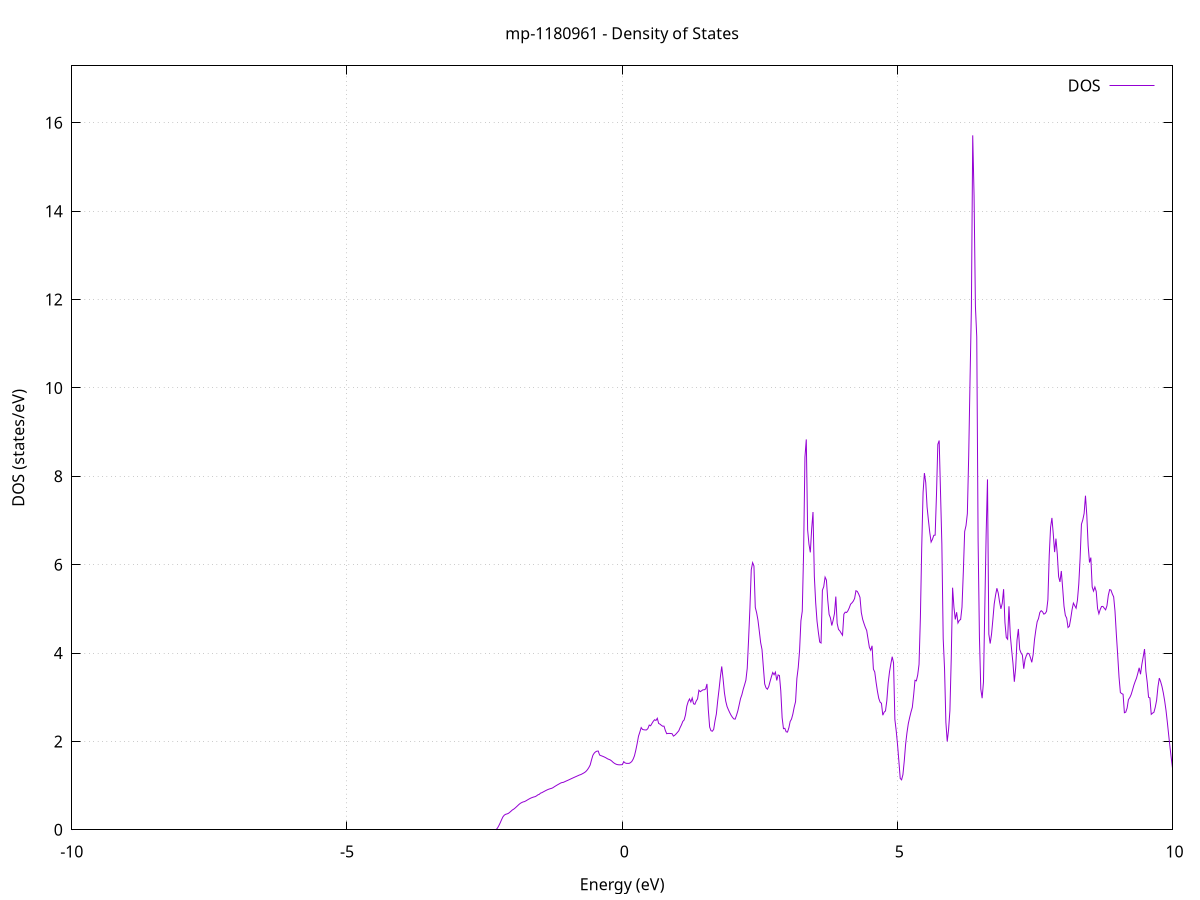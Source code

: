 set title 'mp-1180961 - Density of States'
set xlabel 'Energy (eV)'
set ylabel 'DOS (states/eV)'
set grid
set xrange [-10:10]
set yrange [0:17.287]
set xzeroaxis lt -1
set terminal png size 800,600
set output 'mp-1180961_dos_gnuplot.png'
plot '-' using 1:2 with lines title 'DOS'
-34.652000 0.000000
-34.627600 0.000000
-34.603200 0.000000
-34.578800 0.000000
-34.554400 0.000000
-34.530000 0.000000
-34.505600 0.000000
-34.481200 0.000000
-34.456900 0.000000
-34.432500 0.000000
-34.408100 0.000000
-34.383700 0.000000
-34.359300 0.000000
-34.334900 0.000000
-34.310500 0.000000
-34.286100 0.000000
-34.261700 0.000000
-34.237400 0.000000
-34.213000 0.000000
-34.188600 0.000000
-34.164200 0.000000
-34.139800 0.000000
-34.115400 0.000000
-34.091000 0.000000
-34.066600 0.000000
-34.042200 0.000000
-34.017900 0.000000
-33.993500 0.000000
-33.969100 0.000000
-33.944700 0.000000
-33.920300 0.000000
-33.895900 0.000000
-33.871500 0.000000
-33.847100 0.000000
-33.822700 0.000000
-33.798400 0.000000
-33.774000 0.000000
-33.749600 0.000000
-33.725200 0.000000
-33.700800 0.000000
-33.676400 0.000000
-33.652000 0.000000
-33.627600 0.000000
-33.603200 0.000000
-33.578900 0.000000
-33.554500 0.000000
-33.530100 0.000000
-33.505700 0.000000
-33.481300 0.000000
-33.456900 0.000000
-33.432500 0.000000
-33.408100 0.000000
-33.383700 0.000000
-33.359400 0.000000
-33.335000 0.000000
-33.310600 0.000000
-33.286200 0.000000
-33.261800 0.000000
-33.237400 0.000000
-33.213000 0.000000
-33.188600 0.000000
-33.164200 0.000000
-33.139900 0.000000
-33.115500 0.000000
-33.091100 0.000000
-33.066700 0.000000
-33.042300 0.000000
-33.017900 0.000000
-32.993500 0.000000
-32.969100 0.000000
-32.944700 0.000000
-32.920400 0.000000
-32.896000 0.000000
-32.871600 0.000000
-32.847200 0.000000
-32.822800 0.000000
-32.798400 0.000000
-32.774000 0.000000
-32.749600 0.000000
-32.725200 0.000000
-32.700900 0.000000
-32.676500 0.000000
-32.652100 0.000000
-32.627700 0.000000
-32.603300 0.000000
-32.578900 0.000000
-32.554500 0.000000
-32.530100 0.000000
-32.505700 0.000000
-32.481400 0.000000
-32.457000 0.000000
-32.432600 265.397000
-32.408200 0.000000
-32.383800 0.000000
-32.359400 0.000000
-32.335000 0.000000
-32.310600 0.000000
-32.286200 0.000000
-32.261900 0.000000
-32.237500 0.000000
-32.213100 0.000000
-32.188700 0.000000
-32.164300 0.000000
-32.139900 0.000000
-32.115500 0.000000
-32.091100 0.000000
-32.066700 0.000000
-32.042400 0.000000
-32.018000 0.000000
-31.993600 0.000000
-31.969200 0.000000
-31.944800 0.000000
-31.920400 0.000000
-31.896000 0.000000
-31.871600 0.000000
-31.847200 0.000000
-31.822900 0.000000
-31.798500 0.000000
-31.774100 0.000000
-31.749700 0.000000
-31.725300 0.000000
-31.700900 0.000000
-31.676500 0.000000
-31.652100 0.000000
-31.627700 0.000000
-31.603400 0.000000
-31.579000 0.000000
-31.554600 0.000000
-31.530200 0.000000
-31.505800 0.000000
-31.481400 0.000000
-31.457000 0.000000
-31.432600 0.000000
-31.408200 0.000000
-31.383900 0.000000
-31.359500 0.000000
-31.335100 0.000000
-31.310700 0.000000
-31.286300 0.000000
-31.261900 0.000000
-31.237500 0.000000
-31.213100 0.000000
-31.188700 0.000000
-31.164400 0.000000
-31.140000 0.000000
-31.115600 0.000000
-31.091200 0.000000
-31.066800 0.000000
-31.042400 0.000000
-31.018000 0.000000
-30.993600 0.000000
-30.969200 0.000000
-30.944900 0.000000
-30.920500 0.000000
-30.896100 0.000000
-30.871700 0.000000
-30.847300 0.000000
-30.822900 0.000000
-30.798500 0.000000
-30.774100 0.000000
-30.749700 0.000000
-30.725400 0.000000
-30.701000 0.000000
-30.676600 0.000000
-30.652200 0.000000
-30.627800 0.000000
-30.603400 0.000000
-30.579000 0.000000
-30.554600 0.000000
-30.530200 0.000000
-30.505900 0.000000
-30.481500 0.000000
-30.457100 0.000000
-30.432700 0.000000
-30.408300 0.000000
-30.383900 0.000000
-30.359500 0.000000
-30.335100 0.000000
-30.310700 0.000000
-30.286400 0.000000
-30.262000 0.000000
-30.237600 0.000000
-30.213200 0.000000
-30.188800 0.000000
-30.164400 0.000000
-30.140000 0.000000
-30.115600 0.000000
-30.091200 0.000000
-30.066900 0.000000
-30.042500 0.000000
-30.018100 0.000000
-29.993700 0.000000
-29.969300 0.000000
-29.944900 0.000000
-29.920500 0.000000
-29.896100 0.000000
-29.871700 0.000000
-29.847400 0.000000
-29.823000 0.000000
-29.798600 0.000000
-29.774200 0.000000
-29.749800 0.000000
-29.725400 0.000000
-29.701000 0.000000
-29.676600 0.000000
-29.652200 0.000000
-29.627900 0.000000
-29.603500 0.000000
-29.579100 0.000000
-29.554700 0.000000
-29.530300 0.000000
-29.505900 0.000000
-29.481500 0.000000
-29.457100 0.000000
-29.432700 0.000000
-29.408400 0.000000
-29.384000 0.000000
-29.359600 0.000000
-29.335200 0.000000
-29.310800 0.000000
-29.286400 0.000000
-29.262000 0.000000
-29.237600 0.000000
-29.213200 0.000000
-29.188900 0.000000
-29.164500 0.000000
-29.140100 0.000000
-29.115700 0.000000
-29.091300 0.000000
-29.066900 0.000000
-29.042500 0.000000
-29.018100 0.000000
-28.993700 0.000000
-28.969400 0.000000
-28.945000 0.000000
-28.920600 0.000000
-28.896200 0.000000
-28.871800 0.000000
-28.847400 0.000000
-28.823000 0.000000
-28.798600 0.000000
-28.774200 0.000000
-28.749900 0.000000
-28.725500 0.000000
-28.701100 0.000000
-28.676700 0.000000
-28.652300 0.000000
-28.627900 0.000000
-28.603500 0.000000
-28.579100 0.000000
-28.554700 0.000000
-28.530400 0.000000
-28.506000 0.000000
-28.481600 0.000000
-28.457200 0.000000
-28.432800 0.000000
-28.408400 0.000000
-28.384000 0.000000
-28.359600 0.000000
-28.335200 0.000000
-28.310900 0.000000
-28.286500 0.000000
-28.262100 0.000000
-28.237700 0.000000
-28.213300 0.000000
-28.188900 0.000000
-28.164500 0.000000
-28.140100 0.000000
-28.115700 0.000000
-28.091400 0.000000
-28.067000 0.000000
-28.042600 0.000000
-28.018200 0.000000
-27.993800 0.000000
-27.969400 0.000000
-27.945000 0.000000
-27.920600 0.000000
-27.896200 0.000000
-27.871900 0.000000
-27.847500 0.000000
-27.823100 0.000000
-27.798700 0.000000
-27.774300 0.000000
-27.749900 0.000000
-27.725500 0.000000
-27.701100 0.000000
-27.676700 0.000000
-27.652400 0.000000
-27.628000 0.000000
-27.603600 0.000000
-27.579200 0.000000
-27.554800 0.000000
-27.530400 0.000000
-27.506000 0.000000
-27.481600 0.000000
-27.457200 0.000000
-27.432900 0.000000
-27.408500 0.000000
-27.384100 0.000000
-27.359700 0.000000
-27.335300 0.000000
-27.310900 0.000000
-27.286500 0.000000
-27.262100 0.000000
-27.237700 0.000000
-27.213400 0.000000
-27.189000 0.000000
-27.164600 0.000000
-27.140200 0.000000
-27.115800 0.000000
-27.091400 0.000000
-27.067000 0.000000
-27.042600 0.000000
-27.018200 0.000000
-26.993900 0.000000
-26.969500 0.000000
-26.945100 0.000000
-26.920700 0.000000
-26.896300 0.000000
-26.871900 0.000000
-26.847500 0.000000
-26.823100 0.000000
-26.798700 0.000000
-26.774400 0.000000
-26.750000 0.000000
-26.725600 0.000000
-26.701200 0.000000
-26.676800 0.000000
-26.652400 0.000000
-26.628000 0.000000
-26.603600 0.000000
-26.579200 0.000000
-26.554900 0.000000
-26.530500 0.000000
-26.506100 0.000000
-26.481700 0.000000
-26.457300 0.000000
-26.432900 0.000000
-26.408500 0.000000
-26.384100 0.000000
-26.359700 0.000000
-26.335400 0.000000
-26.311000 0.000000
-26.286600 0.000000
-26.262200 0.000000
-26.237800 0.000000
-26.213400 0.000000
-26.189000 0.000000
-26.164600 0.000000
-26.140200 0.000000
-26.115900 0.000000
-26.091500 0.000000
-26.067100 0.000000
-26.042700 0.000000
-26.018300 0.000000
-25.993900 0.000000
-25.969500 0.000000
-25.945100 0.000000
-25.920700 0.000000
-25.896400 0.000000
-25.872000 0.000000
-25.847600 0.000000
-25.823200 0.000000
-25.798800 0.000000
-25.774400 0.000000
-25.750000 0.000000
-25.725600 0.000000
-25.701200 0.000000
-25.676900 0.000000
-25.652500 0.000000
-25.628100 0.000000
-25.603700 0.000000
-25.579300 0.000000
-25.554900 0.000000
-25.530500 0.000000
-25.506100 0.000000
-25.481700 0.000000
-25.457400 0.000000
-25.433000 0.000000
-25.408600 0.000000
-25.384200 0.000000
-25.359800 0.000000
-25.335400 0.000000
-25.311000 0.000000
-25.286600 0.000000
-25.262200 0.000000
-25.237900 0.000000
-25.213500 0.000000
-25.189100 0.000000
-25.164700 0.000000
-25.140300 0.000000
-25.115900 0.000000
-25.091500 0.000000
-25.067100 0.000000
-25.042700 0.000000
-25.018400 0.000000
-24.994000 0.000000
-24.969600 0.000000
-24.945200 0.000000
-24.920800 0.000000
-24.896400 0.000000
-24.872000 0.000000
-24.847600 0.000000
-24.823200 0.000000
-24.798900 0.000000
-24.774500 0.000000
-24.750100 0.000000
-24.725700 0.000000
-24.701300 0.000000
-24.676900 0.000000
-24.652500 0.000000
-24.628100 0.000000
-24.603700 0.000000
-24.579400 0.000000
-24.555000 0.000000
-24.530600 0.000000
-24.506200 0.000000
-24.481800 0.000000
-24.457400 0.000000
-24.433000 0.000000
-24.408600 0.000000
-24.384200 0.000000
-24.359900 0.000000
-24.335500 0.000000
-24.311100 0.000000
-24.286700 0.000000
-24.262300 0.000000
-24.237900 0.000000
-24.213500 0.000000
-24.189100 0.000000
-24.164700 0.000000
-24.140400 0.000000
-24.116000 0.000000
-24.091600 0.000000
-24.067200 0.000000
-24.042800 0.000000
-24.018400 0.000000
-23.994000 0.000000
-23.969600 0.000000
-23.945200 0.000000
-23.920900 0.000000
-23.896500 0.000000
-23.872100 0.000000
-23.847700 0.000000
-23.823300 0.000000
-23.798900 0.000000
-23.774500 0.000000
-23.750100 0.000000
-23.725700 0.000000
-23.701400 0.000000
-23.677000 0.000000
-23.652600 0.000000
-23.628200 0.000000
-23.603800 0.000000
-23.579400 0.000000
-23.555000 0.000000
-23.530600 0.000000
-23.506200 0.000000
-23.481900 0.000000
-23.457500 0.000000
-23.433100 0.000000
-23.408700 0.000000
-23.384300 0.000000
-23.359900 0.000000
-23.335500 0.000000
-23.311100 0.000000
-23.286700 0.000000
-23.262400 0.000000
-23.238000 0.000000
-23.213600 0.000000
-23.189200 0.000000
-23.164800 0.000000
-23.140400 0.000000
-23.116000 0.000000
-23.091600 0.000000
-23.067200 0.000000
-23.042900 0.000000
-23.018500 0.000000
-22.994100 0.000000
-22.969700 0.000000
-22.945300 0.000000
-22.920900 0.000000
-22.896500 0.000000
-22.872100 0.000000
-22.847700 0.000000
-22.823400 0.000000
-22.799000 0.000000
-22.774600 0.000000
-22.750200 0.000000
-22.725800 0.000000
-22.701400 0.000000
-22.677000 0.000000
-22.652600 0.000000
-22.628200 0.000000
-22.603900 0.000000
-22.579500 0.000000
-22.555100 0.000000
-22.530700 0.000000
-22.506300 0.000000
-22.481900 0.000000
-22.457500 0.000000
-22.433100 0.000000
-22.408700 0.000000
-22.384400 0.000000
-22.360000 0.000000
-22.335600 0.000000
-22.311200 0.000000
-22.286800 0.000000
-22.262400 0.000000
-22.238000 0.000000
-22.213600 0.000000
-22.189200 0.000000
-22.164900 0.000000
-22.140500 0.000000
-22.116100 0.000000
-22.091700 0.000000
-22.067300 0.000000
-22.042900 0.000000
-22.018500 0.000000
-21.994100 0.000000
-21.969700 0.000000
-21.945400 0.000000
-21.921000 0.000000
-21.896600 0.000000
-21.872200 0.000000
-21.847800 0.000000
-21.823400 0.000000
-21.799000 0.000000
-21.774600 0.000000
-21.750200 0.000000
-21.725900 0.000000
-21.701500 0.000000
-21.677100 0.000000
-21.652700 0.000000
-21.628300 0.000000
-21.603900 0.000000
-21.579500 0.000000
-21.555100 0.000000
-21.530700 0.000000
-21.506400 0.000000
-21.482000 0.000000
-21.457600 0.000000
-21.433200 0.000000
-21.408800 0.000000
-21.384400 0.000000
-21.360000 0.000000
-21.335600 0.000000
-21.311200 0.000000
-21.286900 0.000000
-21.262500 0.000000
-21.238100 0.000000
-21.213700 0.000000
-21.189300 0.000000
-21.164900 0.000000
-21.140500 0.000000
-21.116100 0.000000
-21.091700 0.000000
-21.067400 0.000000
-21.043000 0.000000
-21.018600 0.000000
-20.994200 0.000000
-20.969800 0.000000
-20.945400 0.000000
-20.921000 0.000000
-20.896600 0.000000
-20.872200 0.000000
-20.847900 0.000000
-20.823500 0.000000
-20.799100 0.000000
-20.774700 0.000000
-20.750300 0.000000
-20.725900 0.000000
-20.701500 0.000000
-20.677100 0.000000
-20.652700 0.000000
-20.628400 0.000000
-20.604000 0.000000
-20.579600 0.000000
-20.555200 0.000000
-20.530800 0.000000
-20.506400 0.000000
-20.482000 0.000000
-20.457600 0.000000
-20.433200 0.000000
-20.408900 0.000000
-20.384500 0.000000
-20.360100 0.000000
-20.335700 0.000000
-20.311300 0.000000
-20.286900 0.000000
-20.262500 0.000000
-20.238100 0.000000
-20.213700 0.000000
-20.189400 0.000000
-20.165000 0.000000
-20.140600 0.000000
-20.116200 0.000000
-20.091800 0.000000
-20.067400 0.000000
-20.043000 0.000000
-20.018600 0.000000
-19.994200 0.000000
-19.969900 0.000000
-19.945500 0.000000
-19.921100 0.000000
-19.896700 0.000000
-19.872300 0.000000
-19.847900 0.000000
-19.823500 0.000000
-19.799100 0.000000
-19.774700 0.000000
-19.750400 0.000000
-19.726000 0.000000
-19.701600 0.000000
-19.677200 0.000000
-19.652800 0.000000
-19.628400 0.000000
-19.604000 0.000000
-19.579600 0.000000
-19.555200 0.000000
-19.530900 0.000000
-19.506500 0.000000
-19.482100 0.000000
-19.457700 0.000000
-19.433300 0.000000
-19.408900 0.000000
-19.384500 0.000000
-19.360100 0.000000
-19.335700 0.000000
-19.311400 0.000000
-19.287000 0.000000
-19.262600 0.000000
-19.238200 0.000000
-19.213800 0.000000
-19.189400 0.000000
-19.165000 0.000000
-19.140600 0.000000
-19.116200 0.000000
-19.091900 0.000000
-19.067500 0.000000
-19.043100 0.000000
-19.018700 0.000000
-18.994300 0.000000
-18.969900 0.000000
-18.945500 0.000000
-18.921100 0.000000
-18.896700 0.000000
-18.872400 0.000000
-18.848000 0.000000
-18.823600 0.000000
-18.799200 0.000000
-18.774800 0.000000
-18.750400 0.000000
-18.726000 0.000000
-18.701600 0.000000
-18.677200 0.000000
-18.652900 0.000000
-18.628500 0.000000
-18.604100 0.000000
-18.579700 0.000000
-18.555300 0.000000
-18.530900 0.000000
-18.506500 0.000000
-18.482100 0.000000
-18.457700 0.000000
-18.433400 0.000000
-18.409000 0.000000
-18.384600 0.000000
-18.360200 0.000000
-18.335800 0.000000
-18.311400 0.000000
-18.287000 0.000000
-18.262600 0.000000
-18.238200 0.000000
-18.213900 0.000000
-18.189500 0.000000
-18.165100 0.000000
-18.140700 0.000000
-18.116300 0.000000
-18.091900 0.000000
-18.067500 0.000000
-18.043100 0.000000
-18.018700 0.000000
-17.994400 0.000000
-17.970000 0.000000
-17.945600 0.000000
-17.921200 0.000000
-17.896800 0.000000
-17.872400 0.000000
-17.848000 0.000000
-17.823600 0.000000
-17.799200 0.000000
-17.774900 0.000000
-17.750500 0.000000
-17.726100 0.000000
-17.701700 0.000000
-17.677300 0.000000
-17.652900 0.000000
-17.628500 0.000000
-17.604100 0.000000
-17.579700 0.000000
-17.555400 0.000000
-17.531000 0.000000
-17.506600 0.000000
-17.482200 0.000000
-17.457800 0.000000
-17.433400 0.000000
-17.409000 0.000000
-17.384600 0.000000
-17.360200 0.000000
-17.335900 0.000000
-17.311500 0.000000
-17.287100 0.000000
-17.262700 0.000000
-17.238300 0.000000
-17.213900 0.000000
-17.189500 0.000000
-17.165100 0.000000
-17.140700 0.000000
-17.116400 0.000000
-17.092000 0.000000
-17.067600 0.000000
-17.043200 0.000000
-17.018800 0.000000
-16.994400 0.000000
-16.970000 0.000000
-16.945600 0.000000
-16.921200 0.000000
-16.896900 0.000000
-16.872500 0.000000
-16.848100 0.000000
-16.823700 0.000000
-16.799300 0.000000
-16.774900 0.000000
-16.750500 0.000000
-16.726100 0.000000
-16.701700 0.000000
-16.677400 0.000000
-16.653000 0.000000
-16.628600 0.000000
-16.604200 0.000000
-16.579800 0.000000
-16.555400 0.000000
-16.531000 0.000000
-16.506600 0.000000
-16.482200 0.000000
-16.457900 0.000000
-16.433500 0.000000
-16.409100 0.000000
-16.384700 0.000000
-16.360300 0.000000
-16.335900 0.000000
-16.311500 0.000000
-16.287100 0.000000
-16.262700 0.000000
-16.238400 0.000000
-16.214000 0.000000
-16.189600 0.000000
-16.165200 0.000000
-16.140800 0.000000
-16.116400 0.000000
-16.092000 0.000000
-16.067600 0.000000
-16.043200 0.000000
-16.018900 0.000000
-15.994500 0.000000
-15.970100 97.538300
-15.945700 106.939100
-15.921300 243.850400
-15.896900 0.000000
-15.872500 0.000000
-15.848100 0.000000
-15.823700 0.000000
-15.799400 0.000000
-15.775000 0.000000
-15.750600 0.000000
-15.726200 0.000000
-15.701800 0.000000
-15.677400 0.000000
-15.653000 0.000000
-15.628600 0.000000
-15.604200 0.000000
-15.579900 0.000000
-15.555500 0.000000
-15.531100 0.000000
-15.506700 0.000000
-15.482300 0.000000
-15.457900 0.000000
-15.433500 0.000000
-15.409100 0.000000
-15.384700 0.000000
-15.360400 0.000000
-15.336000 0.000000
-15.311600 0.000000
-15.287200 0.000000
-15.262800 0.000000
-15.238400 0.000000
-15.214000 0.000000
-15.189600 0.000000
-15.165200 0.000000
-15.140900 0.000000
-15.116500 0.000000
-15.092100 0.000000
-15.067700 0.000000
-15.043300 0.000000
-15.018900 0.000000
-14.994500 0.000000
-14.970100 0.000000
-14.945700 0.000000
-14.921400 0.000000
-14.897000 0.000000
-14.872600 0.000000
-14.848200 0.000000
-14.823800 0.000000
-14.799400 0.000000
-14.775000 0.000000
-14.750600 0.000000
-14.726200 0.000000
-14.701900 0.000000
-14.677500 0.000000
-14.653100 0.000000
-14.628700 0.000000
-14.604300 0.000000
-14.579900 0.000000
-14.555500 0.000000
-14.531100 0.000000
-14.506700 0.000000
-14.482400 0.000000
-14.458000 0.000000
-14.433600 0.000000
-14.409200 0.000000
-14.384800 0.000000
-14.360400 0.000000
-14.336000 0.000000
-14.311600 0.000000
-14.287200 0.000000
-14.262900 0.000000
-14.238500 0.000000
-14.214100 0.000000
-14.189700 0.000000
-14.165300 0.000000
-14.140900 0.000000
-14.116500 0.000000
-14.092100 0.000000
-14.067700 0.000000
-14.043400 0.000000
-14.019000 0.000000
-13.994600 0.000000
-13.970200 0.000000
-13.945800 0.000000
-13.921400 0.000000
-13.897000 0.000000
-13.872600 0.000000
-13.848200 0.000000
-13.823900 0.000000
-13.799500 0.000000
-13.775100 0.000000
-13.750700 0.000000
-13.726300 0.000000
-13.701900 0.000000
-13.677500 0.000000
-13.653100 0.000000
-13.628700 0.000000
-13.604400 0.000000
-13.580000 0.000000
-13.555600 0.000000
-13.531200 0.000000
-13.506800 0.000000
-13.482400 0.000000
-13.458000 0.000000
-13.433600 0.000000
-13.409200 0.000000
-13.384900 0.000000
-13.360500 0.000000
-13.336100 0.000000
-13.311700 0.000000
-13.287300 0.000000
-13.262900 0.000000
-13.238500 0.000000
-13.214100 0.000000
-13.189700 0.000000
-13.165400 0.000000
-13.141000 0.000000
-13.116600 0.000000
-13.092200 0.000000
-13.067800 0.000000
-13.043400 0.000000
-13.019000 0.000000
-12.994600 0.000000
-12.970200 0.000000
-12.945900 0.000000
-12.921500 0.000000
-12.897100 0.000000
-12.872700 0.000000
-12.848300 0.000000
-12.823900 0.000000
-12.799500 0.000000
-12.775100 0.000000
-12.750700 0.000000
-12.726400 0.000000
-12.702000 0.000000
-12.677600 0.000000
-12.653200 0.000000
-12.628800 0.000000
-12.604400 0.000000
-12.580000 0.000000
-12.555600 0.000000
-12.531200 0.000000
-12.506900 0.000000
-12.482500 0.000000
-12.458100 0.000000
-12.433700 0.000000
-12.409300 0.000000
-12.384900 0.000000
-12.360500 0.000000
-12.336100 0.000000
-12.311700 0.000000
-12.287400 0.000000
-12.263000 0.000000
-12.238600 0.000000
-12.214200 0.000000
-12.189800 0.000000
-12.165400 0.000000
-12.141000 0.000000
-12.116600 0.000000
-12.092200 0.000000
-12.067900 0.000000
-12.043500 0.000000
-12.019100 0.000000
-11.994700 0.000000
-11.970300 0.000000
-11.945900 0.000000
-11.921500 0.000000
-11.897100 0.000000
-11.872700 0.000000
-11.848400 0.000000
-11.824000 0.000000
-11.799600 0.000000
-11.775200 0.000000
-11.750800 0.000000
-11.726400 0.000000
-11.702000 0.000000
-11.677600 0.000000
-11.653200 0.000000
-11.628900 0.000000
-11.604500 0.000000
-11.580100 0.000000
-11.555700 0.000000
-11.531300 0.000000
-11.506900 0.000000
-11.482500 0.000000
-11.458100 0.000000
-11.433700 0.000000
-11.409400 0.000000
-11.385000 0.000000
-11.360600 0.000000
-11.336200 0.000000
-11.311800 0.000000
-11.287400 0.000000
-11.263000 0.000000
-11.238600 0.000000
-11.214200 0.000000
-11.189900 0.000000
-11.165500 0.000000
-11.141100 0.000000
-11.116700 0.000000
-11.092300 0.000000
-11.067900 0.000000
-11.043500 0.000000
-11.019100 0.000000
-10.994700 0.000000
-10.970400 0.000000
-10.946000 0.000000
-10.921600 0.000000
-10.897200 0.000000
-10.872800 0.000000
-10.848400 0.000000
-10.824000 0.000000
-10.799600 0.000000
-10.775200 0.000000
-10.750900 0.000000
-10.726500 0.000000
-10.702100 0.000000
-10.677700 0.000000
-10.653300 0.000000
-10.628900 0.000000
-10.604500 0.000000
-10.580100 0.000000
-10.555700 0.000000
-10.531400 0.000000
-10.507000 0.000000
-10.482600 0.000000
-10.458200 0.000000
-10.433800 0.000000
-10.409400 0.000000
-10.385000 0.000000
-10.360600 0.000000
-10.336200 0.000000
-10.311900 0.000000
-10.287500 0.000000
-10.263100 0.000000
-10.238700 0.000000
-10.214300 0.000000
-10.189900 0.000000
-10.165500 0.000000
-10.141100 0.000000
-10.116700 0.000000
-10.092400 0.000000
-10.068000 0.000000
-10.043600 0.000000
-10.019200 0.000000
-9.994800 0.000000
-9.970400 0.000000
-9.946000 0.000000
-9.921600 0.000000
-9.897200 0.000000
-9.872900 0.000000
-9.848500 0.000000
-9.824100 0.000000
-9.799700 0.000000
-9.775300 0.000000
-9.750900 0.000000
-9.726500 0.000000
-9.702100 0.000000
-9.677700 0.000000
-9.653400 0.000000
-9.629000 0.000000
-9.604600 0.000000
-9.580200 0.000000
-9.555800 0.000000
-9.531400 0.000000
-9.507000 0.000000
-9.482600 0.000000
-9.458200 0.000000
-9.433900 0.000000
-9.409500 0.000000
-9.385100 0.000000
-9.360700 0.000000
-9.336300 0.000000
-9.311900 0.000000
-9.287500 0.000000
-9.263100 0.000000
-9.238700 0.000000
-9.214400 0.000000
-9.190000 0.000000
-9.165600 0.000000
-9.141200 0.000000
-9.116800 0.000000
-9.092400 0.000000
-9.068000 0.000000
-9.043600 0.000000
-9.019200 0.000000
-8.994900 0.000000
-8.970500 0.000000
-8.946100 0.000000
-8.921700 0.000000
-8.897300 0.000000
-8.872900 0.000000
-8.848500 0.000000
-8.824100 0.000000
-8.799700 0.000000
-8.775400 0.000000
-8.751000 0.000000
-8.726600 0.000000
-8.702200 0.000000
-8.677800 0.000000
-8.653400 0.000000
-8.629000 0.000000
-8.604600 0.000000
-8.580200 0.000000
-8.555900 0.000000
-8.531500 0.000000
-8.507100 0.000000
-8.482700 0.000000
-8.458300 0.000000
-8.433900 0.000000
-8.409500 0.000000
-8.385100 0.000000
-8.360700 0.000000
-8.336400 0.000000
-8.312000 0.000000
-8.287600 0.000000
-8.263200 0.000000
-8.238800 0.000000
-8.214400 0.000000
-8.190000 0.000000
-8.165600 0.000000
-8.141200 0.000000
-8.116900 0.000000
-8.092500 0.000000
-8.068100 0.000000
-8.043700 0.000000
-8.019300 0.000000
-7.994900 0.000000
-7.970500 0.000000
-7.946100 0.000000
-7.921700 0.000000
-7.897400 0.000000
-7.873000 0.000000
-7.848600 0.000000
-7.824200 0.000000
-7.799800 0.000000
-7.775400 0.000000
-7.751000 0.000000
-7.726600 0.000000
-7.702200 0.000000
-7.677900 0.000000
-7.653500 0.000000
-7.629100 0.000000
-7.604700 0.000000
-7.580300 0.000000
-7.555900 0.000000
-7.531500 0.000000
-7.507100 0.000000
-7.482700 0.000000
-7.458400 0.000000
-7.434000 0.000000
-7.409600 0.000000
-7.385200 0.000000
-7.360800 0.000000
-7.336400 0.000000
-7.312000 0.000000
-7.287600 0.000000
-7.263200 0.000000
-7.238900 0.000000
-7.214500 0.000000
-7.190100 0.000000
-7.165700 0.000000
-7.141300 0.000000
-7.116900 0.000000
-7.092500 0.000000
-7.068100 0.000000
-7.043700 0.000000
-7.019400 0.000000
-6.995000 0.000000
-6.970600 0.000000
-6.946200 0.000000
-6.921800 0.000000
-6.897400 0.000000
-6.873000 0.000000
-6.848600 0.000000
-6.824200 0.000000
-6.799900 0.000000
-6.775500 0.000000
-6.751100 0.000000
-6.726700 0.000000
-6.702300 0.000000
-6.677900 0.000000
-6.653500 0.000000
-6.629100 0.000000
-6.604700 0.000000
-6.580400 0.000000
-6.556000 0.000000
-6.531600 0.000000
-6.507200 0.000000
-6.482800 0.000000
-6.458400 0.000000
-6.434000 0.000000
-6.409600 0.000000
-6.385200 0.000000
-6.360900 0.000000
-6.336500 0.000000
-6.312100 0.000000
-6.287700 0.000000
-6.263300 0.000000
-6.238900 0.000000
-6.214500 0.000000
-6.190100 0.000000
-6.165700 0.000000
-6.141400 0.000000
-6.117000 0.000000
-6.092600 0.000000
-6.068200 0.000000
-6.043800 0.000000
-6.019400 0.000000
-5.995000 0.000000
-5.970600 0.000000
-5.946200 0.000000
-5.921900 0.000000
-5.897500 0.000000
-5.873100 0.000000
-5.848700 0.000000
-5.824300 0.000000
-5.799900 0.000000
-5.775500 0.000000
-5.751100 0.000000
-5.726700 0.000000
-5.702400 0.000000
-5.678000 0.000000
-5.653600 0.000000
-5.629200 0.000000
-5.604800 0.000000
-5.580400 0.000000
-5.556000 0.000000
-5.531600 0.000000
-5.507200 0.000000
-5.482900 0.000000
-5.458500 0.000000
-5.434100 0.000000
-5.409700 0.000000
-5.385300 0.000000
-5.360900 0.000000
-5.336500 0.000000
-5.312100 0.000000
-5.287700 0.000000
-5.263400 0.000000
-5.239000 0.000000
-5.214600 0.000000
-5.190200 0.000000
-5.165800 0.000000
-5.141400 0.000000
-5.117000 0.000000
-5.092600 0.000000
-5.068200 0.000000
-5.043900 0.000000
-5.019500 0.000000
-4.995100 0.000000
-4.970700 0.000000
-4.946300 0.000000
-4.921900 0.000000
-4.897500 0.000000
-4.873100 0.000000
-4.848700 0.000000
-4.824400 0.000000
-4.800000 0.000000
-4.775600 0.000000
-4.751200 0.000000
-4.726800 0.000000
-4.702400 0.000000
-4.678000 0.000000
-4.653600 0.000000
-4.629200 0.000000
-4.604900 0.000000
-4.580500 0.000000
-4.556100 0.000000
-4.531700 0.000000
-4.507300 0.000000
-4.482900 0.000000
-4.458500 0.000000
-4.434100 0.000000
-4.409700 0.000000
-4.385400 0.000000
-4.361000 0.000000
-4.336600 0.000000
-4.312200 0.000000
-4.287800 0.000000
-4.263400 0.000000
-4.239000 0.000000
-4.214600 0.000000
-4.190200 0.000000
-4.165900 0.000000
-4.141500 0.000000
-4.117100 0.000000
-4.092700 0.000000
-4.068300 0.000000
-4.043900 0.000000
-4.019500 0.000000
-3.995100 0.000000
-3.970700 0.000000
-3.946400 0.000000
-3.922000 0.000000
-3.897600 0.000000
-3.873200 0.000000
-3.848800 0.000000
-3.824400 0.000000
-3.800000 0.000000
-3.775600 0.000000
-3.751200 0.000000
-3.726900 0.000000
-3.702500 0.000000
-3.678100 0.000000
-3.653700 0.000000
-3.629300 0.000000
-3.604900 0.000000
-3.580500 0.000000
-3.556100 0.000000
-3.531700 0.000000
-3.507400 0.000000
-3.483000 0.000000
-3.458600 0.000000
-3.434200 0.000000
-3.409800 0.000000
-3.385400 0.000000
-3.361000 0.000000
-3.336600 0.000000
-3.312200 0.000000
-3.287900 0.000000
-3.263500 0.000000
-3.239100 0.000000
-3.214700 0.000000
-3.190300 0.000000
-3.165900 0.000000
-3.141500 0.000000
-3.117100 0.000000
-3.092700 0.000000
-3.068400 0.000000
-3.044000 0.000000
-3.019600 0.000000
-2.995200 0.000000
-2.970800 0.000000
-2.946400 0.000000
-2.922000 0.000000
-2.897600 0.000000
-2.873200 0.000000
-2.848900 0.000000
-2.824500 0.000000
-2.800100 0.000000
-2.775700 0.000000
-2.751300 0.000000
-2.726900 0.000000
-2.702500 0.000000
-2.678100 0.000000
-2.653700 0.000000
-2.629400 0.000000
-2.605000 0.000000
-2.580600 0.000000
-2.556200 0.000000
-2.531800 0.000000
-2.507400 0.000000
-2.483000 0.000000
-2.458600 0.000000
-2.434200 0.000000
-2.409900 0.000000
-2.385500 0.000000
-2.361100 0.000000
-2.336700 0.000000
-2.312300 0.000000
-2.287900 0.005300
-2.263500 0.042100
-2.239100 0.096900
-2.214700 0.159200
-2.190400 0.229100
-2.166000 0.293100
-2.141600 0.330800
-2.117200 0.350300
-2.092800 0.358500
-2.068400 0.370300
-2.044000 0.393600
-2.019600 0.420400
-1.995200 0.448100
-1.970900 0.465900
-1.946500 0.490300
-1.922100 0.518000
-1.897700 0.546400
-1.873300 0.575300
-1.848900 0.599300
-1.824500 0.615900
-1.800100 0.630100
-1.775700 0.637000
-1.751400 0.652300
-1.727000 0.670700
-1.702600 0.688800
-1.678200 0.705700
-1.653800 0.720300
-1.629400 0.732500
-1.605000 0.742400
-1.580600 0.750000
-1.556200 0.766700
-1.531900 0.789900
-1.507500 0.801000
-1.483100 0.829000
-1.458700 0.839500
-1.434300 0.856400
-1.409900 0.873000
-1.385500 0.888900
-1.361100 0.904100
-1.336700 0.916700
-1.312400 0.927000
-1.288000 0.935600
-1.263600 0.947700
-1.239200 0.967500
-1.214800 0.987100
-1.190400 1.005600
-1.166000 1.023300
-1.141600 1.040300
-1.117200 1.057500
-1.092900 1.069100
-1.068500 1.073200
-1.044100 1.087500
-1.019700 1.101400
-0.995300 1.114900
-0.970900 1.128300
-0.946500 1.142800
-0.922100 1.157000
-0.897700 1.171200
-0.873400 1.185000
-0.849000 1.198600
-0.824600 1.212100
-0.800200 1.225700
-0.775800 1.239500
-0.751400 1.248900
-0.727000 1.264800
-0.702600 1.281500
-0.678200 1.299900
-0.653900 1.325900
-0.629500 1.361600
-0.605100 1.408400
-0.580700 1.466400
-0.556300 1.581700
-0.531900 1.685400
-0.507500 1.734600
-0.483100 1.763600
-0.458700 1.779200
-0.434400 1.781500
-0.410000 1.692400
-0.385600 1.678100
-0.361200 1.666700
-0.336800 1.654300
-0.312400 1.640200
-0.288000 1.623600
-0.263600 1.604600
-0.239200 1.592600
-0.214900 1.579700
-0.190500 1.557100
-0.166100 1.528300
-0.141700 1.505300
-0.117300 1.488100
-0.092900 1.476700
-0.068500 1.470900
-0.044100 1.470000
-0.019700 1.471500
0.004600 1.474300
0.029000 1.541700
0.053400 1.513600
0.077800 1.502900
0.102200 1.502200
0.126600 1.502600
0.151000 1.518500
0.175400 1.545700
0.199800 1.598100
0.224100 1.675100
0.248500 1.802300
0.272900 1.951200
0.297300 2.118200
0.321700 2.210900
0.346100 2.312900
0.370500 2.270400
0.394900 2.263000
0.419300 2.259100
0.443600 2.259900
0.468000 2.291800
0.492400 2.369200
0.516800 2.353300
0.541200 2.405400
0.565600 2.454700
0.590000 2.490300
0.614400 2.473900
0.638800 2.523700
0.663100 2.406100
0.687500 2.389900
0.711900 2.364800
0.736300 2.343400
0.760700 2.344900
0.785100 2.246800
0.809500 2.174400
0.833900 2.180300
0.858300 2.180700
0.882600 2.178200
0.907000 2.175000
0.931400 2.119600
0.955800 2.139100
0.980200 2.169100
1.004600 2.204200
1.029000 2.239700
1.053400 2.312600
1.077800 2.373500
1.102100 2.452000
1.126500 2.485200
1.150900 2.598000
1.175300 2.798300
1.199700 2.899600
1.224100 2.959800
1.248500 2.891400
1.272900 2.982000
1.297300 2.851100
1.321600 2.839500
1.346000 2.913400
1.370400 2.962400
1.394800 3.157600
1.419200 3.124800
1.443600 3.145400
1.468000 3.167400
1.492400 3.167800
1.516800 3.186200
1.541100 3.300100
1.565500 2.721600
1.589900 2.324500
1.614300 2.242500
1.638700 2.230100
1.663100 2.272500
1.687500 2.464800
1.711900 2.620300
1.736300 2.919300
1.760600 3.175800
1.785000 3.459200
1.809400 3.696300
1.833800 3.418300
1.858200 3.103000
1.882600 2.908300
1.907000 2.787100
1.931400 2.713900
1.955800 2.648100
1.980100 2.590100
2.004500 2.543700
2.028900 2.508900
2.053300 2.503900
2.077700 2.588600
2.102100 2.690700
2.126500 2.827500
2.150900 2.967800
2.175300 3.055000
2.199600 3.177600
2.224000 3.278000
2.248400 3.385300
2.272800 3.654800
2.297200 4.300200
2.321600 5.012200
2.346000 5.880900
2.370400 6.045500
2.394800 5.969400
2.419100 5.033000
2.443500 4.911600
2.467900 4.742800
2.492300 4.493800
2.516700 4.234600
2.541100 4.080000
2.565500 3.686700
2.589900 3.300400
2.614300 3.212300
2.638600 3.180500
2.663000 3.238100
2.687400 3.353500
2.711800 3.462400
2.736200 3.559600
2.760600 3.507800
2.785000 3.567900
2.809400 3.379400
2.833800 3.504100
2.858100 3.489900
2.882500 3.143600
2.906900 2.537500
2.931300 2.288600
2.955700 2.296500
2.980100 2.217300
3.004500 2.210600
3.028900 2.306700
3.053300 2.451900
3.077600 2.505300
3.102000 2.619200
3.126400 2.775400
3.150800 2.898000
3.175200 3.426500
3.199600 3.671900
3.224000 4.057300
3.248400 4.729000
3.272800 4.946800
3.297100 6.281200
3.321500 8.433100
3.345900 8.833800
3.370300 6.786000
3.394700 6.460700
3.419100 6.277500
3.443500 6.804500
3.467900 7.190500
3.492300 5.734600
3.516600 5.138600
3.541000 4.721500
3.565400 4.468500
3.589800 4.248100
3.614200 4.227300
3.638600 5.421400
3.663000 5.501300
3.687400 5.717300
3.711800 5.649900
3.736100 5.194100
3.760500 4.873500
3.784900 4.793000
3.809300 4.622200
3.833700 4.741300
3.858100 4.893000
3.882500 5.276900
3.906900 4.670800
3.931300 4.534200
3.955600 4.501100
3.980000 4.448600
4.004400 4.402100
4.028800 4.878600
4.053200 4.925100
4.077600 4.916100
4.102000 4.955300
4.126400 5.021300
4.150800 5.104700
4.175100 5.134400
4.199500 5.173100
4.223900 5.235100
4.248300 5.409900
4.272700 5.393900
4.297100 5.335800
4.321500 5.260100
4.345900 4.915000
4.370300 4.761800
4.394600 4.667600
4.419000 4.580000
4.443400 4.510900
4.467800 4.319100
4.492200 4.129400
4.516600 4.063800
4.541000 4.163700
4.565400 3.635800
4.589800 3.570600
4.614100 3.337900
4.638500 3.135400
4.662900 2.973100
4.687300 2.889200
4.711700 2.862800
4.736100 2.592500
4.760500 2.661800
4.784900 2.689900
4.809300 2.921400
4.833600 3.320500
4.858000 3.574300
4.882400 3.753800
4.906800 3.916200
4.931200 3.779100
4.955600 2.494600
4.980000 2.238200
5.004400 1.921600
5.028800 1.542000
5.053100 1.161000
5.077500 1.130100
5.101900 1.248800
5.126300 1.557700
5.150700 1.935900
5.175100 2.194500
5.199500 2.401900
5.223900 2.539500
5.248300 2.664200
5.272600 2.771200
5.297000 3.053900
5.321400 3.383400
5.345800 3.369800
5.370200 3.501900
5.394600 3.742100
5.419000 4.792400
5.443400 6.392000
5.467800 7.629800
5.492100 8.071700
5.516500 7.856700
5.540900 7.302800
5.565300 7.002000
5.589700 6.725700
5.614100 6.511200
5.638500 6.574900
5.662900 6.663500
5.687300 6.667900
5.711600 7.582600
5.736000 8.722600
5.760400 8.808800
5.784800 7.642900
5.809200 6.459000
5.833600 4.324200
5.858000 3.644500
5.882400 2.432600
5.906800 1.997400
5.931100 2.263400
5.955500 2.696100
5.979900 3.884400
6.004300 5.477900
6.028700 5.039800
6.053100 4.759000
6.077500 4.922800
6.101900 4.679400
6.126300 4.739600
6.150600 4.758500
6.175000 5.038000
6.199400 5.837600
6.223800 6.750000
6.248200 6.883400
6.272600 7.155700
6.297000 8.465300
6.321400 10.184300
6.345800 11.803400
6.370100 15.715400
6.394500 14.346800
6.418900 11.847600
6.443300 11.155200
6.467700 6.554800
6.492100 4.357000
6.516500 3.186800
6.540900 2.977700
6.565300 3.343100
6.589600 5.029300
6.614000 6.688700
6.638400 7.929500
6.662800 4.428400
6.687200 4.214700
6.711600 4.423100
6.736000 4.753900
6.760400 5.109000
6.784800 5.306100
6.809100 5.465500
6.833500 5.358100
6.857900 5.155300
6.882300 4.999900
6.906700 5.125800
6.931100 5.445000
6.955500 4.692100
6.979900 4.351400
7.004300 4.312200
7.028600 5.057200
7.053000 4.403800
7.077400 4.066700
7.101800 3.762800
7.126200 3.350100
7.150600 3.666500
7.175000 4.289900
7.199400 4.543600
7.223800 4.081600
7.248100 4.001800
7.272500 3.953900
7.296900 3.644500
7.321300 3.856300
7.345700 3.947600
7.370100 3.996900
7.394500 3.983200
7.418900 3.894000
7.443300 3.789200
7.467600 3.960000
7.492000 4.295400
7.516400 4.518000
7.540800 4.706500
7.565200 4.780000
7.589600 4.918300
7.614000 4.958200
7.638400 4.933400
7.662800 4.879700
7.687100 4.896400
7.711500 4.943500
7.735900 5.207500
7.760300 6.210200
7.784700 6.845100
7.809100 7.057600
7.833500 6.696800
7.857900 6.283500
7.882300 6.588900
7.906600 6.238000
7.931000 5.728300
7.955400 5.609100
7.979800 5.856600
8.004200 5.469100
8.028600 5.060200
8.053000 4.852800
8.077400 4.789400
8.101800 4.577500
8.126100 4.606200
8.150500 4.775000
8.174900 4.981600
8.199300 5.129600
8.223700 5.071300
8.248100 5.014700
8.272500 5.192900
8.296900 5.557800
8.321300 6.143200
8.345600 6.915300
8.370000 7.012100
8.394400 7.158800
8.418800 7.559600
8.443200 7.111600
8.467600 6.428900
8.492000 6.048900
8.516400 6.159700
8.540800 5.493800
8.565100 5.401200
8.589500 5.493900
8.613900 5.394800
8.638300 5.009200
8.662700 4.888100
8.687100 4.986200
8.711500 5.053300
8.735900 5.053900
8.760300 5.013500
8.784600 4.977200
8.809000 5.069400
8.833400 5.301800
8.857800 5.435200
8.882200 5.423100
8.906600 5.336800
8.931000 5.270100
8.955400 4.945300
8.979800 4.422000
9.004100 3.955700
9.028500 3.452900
9.052900 3.105900
9.077300 3.081700
9.101700 3.067500
9.126100 2.648700
9.150500 2.661700
9.174900 2.753000
9.199300 2.945200
9.223600 2.990800
9.248000 3.058300
9.272400 3.158000
9.296800 3.266300
9.321200 3.354100
9.345600 3.431600
9.370000 3.542200
9.394400 3.665400
9.418800 3.519700
9.443100 3.741000
9.467500 3.911900
9.491900 4.090000
9.516300 3.588000
9.540700 3.336300
9.565100 2.998400
9.589500 2.984100
9.613900 2.612400
9.638300 2.639600
9.662600 2.658900
9.687000 2.774000
9.711400 2.930200
9.735800 3.235900
9.760200 3.432600
9.784600 3.351700
9.809000 3.242200
9.833400 3.097000
9.857800 2.916100
9.882100 2.701900
9.906500 2.430200
9.930900 2.141800
9.955300 1.860100
9.979700 1.602600
10.004100 1.353800
10.028500 1.037600
10.052900 0.722300
10.077300 0.542200
10.101600 0.411600
10.126000 0.325100
10.150400 0.252700
10.174800 0.194400
10.199200 0.150300
10.223600 0.138800
10.248000 0.481600
10.272400 0.942400
10.296800 1.295200
10.321100 1.574100
10.345500 1.772300
10.369900 1.934900
10.394300 2.095200
10.418700 2.367300
10.443100 2.855500
10.467500 3.221000
10.491900 3.938900
10.516300 4.092500
10.540600 4.191100
10.565000 4.025200
10.589400 4.019900
10.613800 4.154700
10.638200 4.154900
10.662600 4.060000
10.687000 4.378400
10.711400 4.301600
10.735800 4.143200
10.760100 4.139700
10.784500 4.277100
10.808900 3.647600
10.833300 4.097700
10.857700 4.449200
10.882100 4.085400
10.906500 3.788800
10.930900 3.517100
10.955300 3.348700
10.979600 3.200000
11.004000 3.067400
11.028400 2.933800
11.052800 2.751500
11.077200 3.163100
11.101600 3.521100
11.126000 3.142600
11.150400 3.076900
11.174800 3.097400
11.199100 3.099200
11.223500 3.047200
11.247900 3.014600
11.272300 2.886500
11.296700 2.681700
11.321100 2.577800
11.345500 2.452900
11.369900 2.250200
11.394300 2.049600
11.418600 1.877400
11.443000 1.708800
11.467400 1.525800
11.491800 1.344800
11.516200 1.167100
11.540600 1.022200
11.565000 0.882800
11.589400 0.734500
11.613800 0.649900
11.638100 0.557100
11.662500 0.438700
11.686900 0.255600
11.711300 0.164300
11.735700 0.124300
11.760100 0.091300
11.784500 0.063800
11.808900 0.041200
11.833300 0.023500
11.857600 0.010800
11.882000 0.002900
11.906400 0.000000
11.930800 0.000000
11.955200 0.000000
11.979600 0.000000
12.004000 0.000000
12.028400 0.000000
12.052800 0.000000
12.077100 0.000000
12.101500 0.000000
12.125900 0.000000
12.150300 0.000000
12.174700 0.000000
12.199100 0.000000
12.223500 0.000000
12.247900 0.000000
12.272300 0.000000
12.296600 0.000000
12.321000 0.000000
12.345400 0.000000
12.369800 0.000000
12.394200 0.000000
12.418600 0.000000
12.443000 0.000000
12.467400 0.000000
12.491800 0.000000
12.516100 0.000000
12.540500 0.000000
12.564900 0.000000
12.589300 0.000000
12.613700 0.000000
12.638100 0.000000
12.662500 0.000000
12.686900 0.000000
12.711300 0.000000
12.735600 0.000000
12.760000 0.000000
12.784400 0.000000
12.808800 0.000000
12.833200 0.000000
12.857600 0.000000
12.882000 0.000000
12.906400 0.000000
12.930800 0.000000
12.955100 0.000000
12.979500 0.000000
13.003900 0.000000
13.028300 0.000000
13.052700 0.000000
13.077100 0.000000
13.101500 0.000000
13.125900 0.000000
13.150300 0.000000
13.174600 0.000000
13.199000 0.000000
13.223400 0.000000
13.247800 0.000000
13.272200 0.000000
13.296600 0.000000
13.321000 0.000000
13.345400 0.000000
13.369800 0.000000
13.394100 0.000000
13.418500 0.000000
13.442900 0.000000
13.467300 0.000000
13.491700 0.000000
13.516100 0.000000
13.540500 0.000000
13.564900 0.000000
13.589300 0.000000
13.613600 0.000000
13.638000 0.000000
13.662400 0.000000
13.686800 0.000000
13.711200 0.000000
13.735600 0.000000
13.760000 0.000000
13.784400 0.000000
13.808800 0.000000
13.833100 0.000000
13.857500 0.000000
13.881900 0.000000
13.906300 0.000000
13.930700 0.000000
13.955100 0.000000
13.979500 0.000000
14.003900 0.000000
14.028300 0.000000
14.052600 0.000000
14.077000 0.000000
14.101400 0.000000
14.125800 0.000000
e
